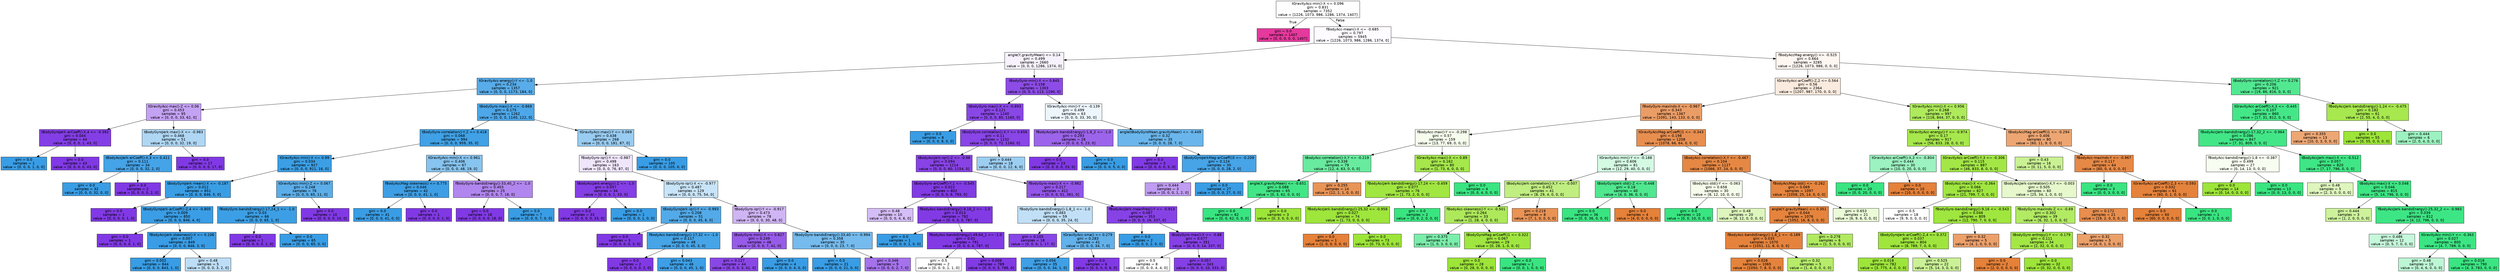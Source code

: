 digraph Tree {
node [shape=box, style="filled", color="black", fontname="helvetica"] ;
edge [fontname="helvetica"] ;
0 [label="tGravityAcc-min()-X <= 0.096\ngini = 0.831\nsamples = 7352\nvalue = [1226, 1073, 986, 1286, 1374, 1407]", fillcolor="#fffefe"] ;
1 [label="gini = 0.0\nsamples = 1407\nvalue = [0, 0, 0, 0, 0, 1407]", fillcolor="#e5399d"] ;
0 -> 1 [labeldistance=2.5, labelangle=45, headlabel="True"] ;
2 [label="fBodyAcc-mean()-X <= -0.685\ngini = 0.797\nsamples = 5945\nvalue = [1226, 1073, 986, 1286, 1374, 0]", fillcolor="#fdfbff"] ;
0 -> 2 [labeldistance=2.5, labelangle=-45, headlabel="False"] ;
3 [label="angle(Y,gravityMean) <= 0.14\ngini = 0.499\nsamples = 2660\nvalue = [0, 0, 0, 1286, 1374, 0]", fillcolor="#f7f2fd"] ;
2 -> 3 ;
4 [label="tGravityAcc-energy()-Y <= -1.0\ngini = 0.234\nsamples = 1357\nvalue = [0, 0, 0, 1173, 184, 0]", fillcolor="#58ace9"] ;
3 -> 4 ;
5 [label="tGravityAcc-max()-Z <= 0.06\ngini = 0.453\nsamples = 95\nvalue = [0, 0, 0, 33, 62, 0]", fillcolor="#c4a2f3"] ;
4 -> 5 ;
6 [label="tBodyGyroJerk-arCoeff()-X,4 <= -0.392\ngini = 0.044\nsamples = 44\nvalue = [0, 0, 0, 1, 43, 0]", fillcolor="#843ee6"] ;
5 -> 6 ;
7 [label="gini = 0.0\nsamples = 1\nvalue = [0, 0, 0, 1, 0, 0]", fillcolor="#399de5"] ;
6 -> 7 ;
8 [label="gini = 0.0\nsamples = 43\nvalue = [0, 0, 0, 0, 43, 0]", fillcolor="#8139e5"] ;
6 -> 8 ;
9 [label="tBodyGyroJerk-max()-X <= -0.983\ngini = 0.468\nsamples = 51\nvalue = [0, 0, 0, 32, 19, 0]", fillcolor="#afd7f4"] ;
5 -> 9 ;
10 [label="tBodyAccJerk-arCoeff()-X,3 <= 0.411\ngini = 0.111\nsamples = 34\nvalue = [0, 0, 0, 32, 2, 0]", fillcolor="#45a3e7"] ;
9 -> 10 ;
11 [label="gini = 0.0\nsamples = 32\nvalue = [0, 0, 0, 32, 0, 0]", fillcolor="#399de5"] ;
10 -> 11 ;
12 [label="gini = 0.0\nsamples = 2\nvalue = [0, 0, 0, 0, 2, 0]", fillcolor="#8139e5"] ;
10 -> 12 ;
13 [label="gini = 0.0\nsamples = 17\nvalue = [0, 0, 0, 0, 17, 0]", fillcolor="#8139e5"] ;
9 -> 13 ;
14 [label="tBodyGyro-max()-X <= -0.869\ngini = 0.175\nsamples = 1262\nvalue = [0, 0, 0, 1140, 122, 0]", fillcolor="#4ea7e8"] ;
4 -> 14 ;
15 [label="tBodyGyro-correlation()-Y,Z <= 0.418\ngini = 0.068\nsamples = 994\nvalue = [0, 0, 0, 959, 35, 0]", fillcolor="#40a1e6"] ;
14 -> 15 ;
16 [label="tGravityAcc-min()-X <= 0.99\ngini = 0.034\nsamples = 927\nvalue = [0, 0, 0, 911, 16, 0]", fillcolor="#3c9fe5"] ;
15 -> 16 ;
17 [label="tBodyGyroJerk-mean()-X <= -0.187\ngini = 0.012\nsamples = 851\nvalue = [0, 0, 0, 846, 5, 0]", fillcolor="#3a9ee5"] ;
16 -> 17 ;
18 [label="gini = 0.0\nsamples = 1\nvalue = [0, 0, 0, 0, 1, 0]", fillcolor="#8139e5"] ;
17 -> 18 ;
19 [label="tBodyGyroJerk-arCoeff()-Z,4 <= -0.805\ngini = 0.009\nsamples = 850\nvalue = [0, 0, 0, 846, 4, 0]", fillcolor="#3a9de5"] ;
17 -> 19 ;
20 [label="gini = 0.0\nsamples = 1\nvalue = [0, 0, 0, 0, 1, 0]", fillcolor="#8139e5"] ;
19 -> 20 ;
21 [label="fBodyAccJerk-skewness()-X <= 0.106\ngini = 0.007\nsamples = 849\nvalue = [0, 0, 0, 846, 3, 0]", fillcolor="#3a9de5"] ;
19 -> 21 ;
22 [label="gini = 0.002\nsamples = 844\nvalue = [0, 0, 0, 843, 1, 0]", fillcolor="#399de5"] ;
21 -> 22 ;
23 [label="gini = 0.48\nsamples = 5\nvalue = [0, 0, 0, 3, 2, 0]", fillcolor="#bddef6"] ;
21 -> 23 ;
24 [label="tGravityAcc-min()-Z <= 0.067\ngini = 0.248\nsamples = 76\nvalue = [0, 0, 0, 65, 11, 0]", fillcolor="#5baee9"] ;
16 -> 24 ;
25 [label="fBodyGyro-bandsEnergy()-17,24_1 <= -1.0\ngini = 0.03\nsamples = 66\nvalue = [0, 0, 0, 65, 1, 0]", fillcolor="#3c9fe5"] ;
24 -> 25 ;
26 [label="gini = 0.0\nsamples = 1\nvalue = [0, 0, 0, 0, 1, 0]", fillcolor="#8139e5"] ;
25 -> 26 ;
27 [label="gini = 0.0\nsamples = 65\nvalue = [0, 0, 0, 65, 0, 0]", fillcolor="#399de5"] ;
25 -> 27 ;
28 [label="gini = 0.0\nsamples = 10\nvalue = [0, 0, 0, 0, 10, 0]", fillcolor="#8139e5"] ;
24 -> 28 ;
29 [label="tGravityAcc-min()-X <= 0.961\ngini = 0.406\nsamples = 67\nvalue = [0, 0, 0, 48, 19, 0]", fillcolor="#87c4ef"] ;
15 -> 29 ;
30 [label="fBodyAccMag-skewness() <= 0.775\ngini = 0.046\nsamples = 42\nvalue = [0, 0, 0, 41, 1, 0]", fillcolor="#3e9fe6"] ;
29 -> 30 ;
31 [label="gini = 0.0\nsamples = 41\nvalue = [0, 0, 0, 41, 0, 0]", fillcolor="#399de5"] ;
30 -> 31 ;
32 [label="gini = 0.0\nsamples = 1\nvalue = [0, 0, 0, 0, 1, 0]", fillcolor="#8139e5"] ;
30 -> 32 ;
33 [label="fBodyGyro-bandsEnergy()-33,40_2 <= -1.0\ngini = 0.403\nsamples = 25\nvalue = [0, 0, 0, 7, 18, 0]", fillcolor="#b286ef"] ;
29 -> 33 ;
34 [label="gini = 0.0\nsamples = 18\nvalue = [0, 0, 0, 0, 18, 0]", fillcolor="#8139e5"] ;
33 -> 34 ;
35 [label="gini = 0.0\nsamples = 7\nvalue = [0, 0, 0, 7, 0, 0]", fillcolor="#399de5"] ;
33 -> 35 ;
36 [label="tGravityAcc-max()-Y <= 0.069\ngini = 0.438\nsamples = 268\nvalue = [0, 0, 0, 181, 87, 0]", fillcolor="#98ccf1"] ;
14 -> 36 ;
37 [label="fBodyGyro-iqr()-Y <= -0.987\ngini = 0.498\nsamples = 163\nvalue = [0, 0, 0, 76, 87, 0]", fillcolor="#efe6fc"] ;
36 -> 37 ;
38 [label="tBodyAccJerk-energy()-Z <= -1.0\ngini = 0.057\nsamples = 34\nvalue = [0, 0, 0, 1, 33, 0]", fillcolor="#853fe6"] ;
37 -> 38 ;
39 [label="gini = 0.0\nsamples = 33\nvalue = [0, 0, 0, 0, 33, 0]", fillcolor="#8139e5"] ;
38 -> 39 ;
40 [label="gini = 0.0\nsamples = 1\nvalue = [0, 0, 0, 1, 0, 0]", fillcolor="#399de5"] ;
38 -> 40 ;
41 [label="tBodyGyro-iqr()-X <= -0.977\ngini = 0.487\nsamples = 129\nvalue = [0, 0, 0, 75, 54, 0]", fillcolor="#c8e4f8"] ;
37 -> 41 ;
42 [label="tBodyGyroJerk-iqr()-Y <= -0.993\ngini = 0.208\nsamples = 51\nvalue = [0, 0, 0, 45, 6, 0]", fillcolor="#53aae8"] ;
41 -> 42 ;
43 [label="gini = 0.0\nsamples = 3\nvalue = [0, 0, 0, 0, 3, 0]", fillcolor="#8139e5"] ;
42 -> 43 ;
44 [label="fBodyAcc-bandsEnergy()-17,32 <= -1.0\ngini = 0.117\nsamples = 48\nvalue = [0, 0, 0, 45, 3, 0]", fillcolor="#46a4e7"] ;
42 -> 44 ;
45 [label="gini = 0.0\nsamples = 2\nvalue = [0, 0, 0, 0, 2, 0]", fillcolor="#8139e5"] ;
44 -> 45 ;
46 [label="gini = 0.043\nsamples = 46\nvalue = [0, 0, 0, 45, 1, 0]", fillcolor="#3d9fe6"] ;
44 -> 46 ;
47 [label="tBodyGyro-iqr()-Y <= -0.917\ngini = 0.473\nsamples = 78\nvalue = [0, 0, 0, 30, 48, 0]", fillcolor="#d0b5f5"] ;
41 -> 47 ;
48 [label="tBodyGyro-min()-X <= 0.827\ngini = 0.249\nsamples = 48\nvalue = [0, 0, 0, 7, 41, 0]", fillcolor="#975be9"] ;
47 -> 48 ;
49 [label="gini = 0.127\nsamples = 44\nvalue = [0, 0, 0, 3, 41, 0]", fillcolor="#8a47e7"] ;
48 -> 49 ;
50 [label="gini = 0.0\nsamples = 4\nvalue = [0, 0, 0, 4, 0, 0]", fillcolor="#399de5"] ;
48 -> 50 ;
51 [label="fBodyGyro-bandsEnergy()-33,40 <= -0.994\ngini = 0.358\nsamples = 30\nvalue = [0, 0, 0, 23, 7, 0]", fillcolor="#75bbed"] ;
47 -> 51 ;
52 [label="gini = 0.0\nsamples = 21\nvalue = [0, 0, 0, 21, 0, 0]", fillcolor="#399de5"] ;
51 -> 52 ;
53 [label="gini = 0.346\nsamples = 9\nvalue = [0, 0, 0, 2, 7, 0]", fillcolor="#a572ec"] ;
51 -> 53 ;
54 [label="gini = 0.0\nsamples = 105\nvalue = [0, 0, 0, 105, 0, 0]", fillcolor="#399de5"] ;
36 -> 54 ;
55 [label="tBodyGyro-min()-X <= 0.845\ngini = 0.158\nsamples = 1303\nvalue = [0, 0, 0, 113, 1190, 0]", fillcolor="#8d4ce7"] ;
3 -> 55 ;
56 [label="tBodyGyro-max()-X <= -0.893\ngini = 0.121\nsamples = 1240\nvalue = [0, 0, 0, 80, 1160, 0]", fillcolor="#8a47e7"] ;
55 -> 56 ;
57 [label="gini = 0.0\nsamples = 8\nvalue = [0, 0, 0, 8, 0, 0]", fillcolor="#399de5"] ;
56 -> 57 ;
58 [label="tBodyGyro-correlation()-X,Y <= 0.656\ngini = 0.11\nsamples = 1232\nvalue = [0, 0, 0, 72, 1160, 0]", fillcolor="#8945e7"] ;
56 -> 58 ;
59 [label="tBodyAccJerk-iqr()-Z <= -0.98\ngini = 0.094\nsamples = 1214\nvalue = [0, 0, 0, 60, 1154, 0]", fillcolor="#8843e6"] ;
58 -> 59 ;
60 [label="tBodyGyro-arCoeff()-Y,1 <= -0.545\ngini = 0.022\nsamples = 802\nvalue = [0, 0, 0, 9, 793, 0]", fillcolor="#823be5"] ;
59 -> 60 ;
61 [label="gini = 0.48\nsamples = 10\nvalue = [0, 0, 0, 4, 6, 0]", fillcolor="#d5bdf6"] ;
60 -> 61 ;
62 [label="fBodyAcc-bandsEnergy()-9,16_2 <= -1.0\ngini = 0.013\nsamples = 792\nvalue = [0, 0, 0, 5, 787, 0]", fillcolor="#823ae5"] ;
60 -> 62 ;
63 [label="gini = 0.0\nsamples = 1\nvalue = [0, 0, 0, 1, 0, 0]", fillcolor="#399de5"] ;
62 -> 63 ;
64 [label="fBodyAcc-bandsEnergy()-49,64_1 <= -1.0\ngini = 0.01\nsamples = 791\nvalue = [0, 0, 0, 4, 787, 0]", fillcolor="#823ae5"] ;
62 -> 64 ;
65 [label="gini = 0.5\nsamples = 2\nvalue = [0, 0, 0, 1, 1, 0]", fillcolor="#ffffff"] ;
64 -> 65 ;
66 [label="gini = 0.008\nsamples = 789\nvalue = [0, 0, 0, 3, 786, 0]", fillcolor="#813ae5"] ;
64 -> 66 ;
67 [label="fBodyGyro-max()-X <= -0.982\ngini = 0.217\nsamples = 412\nvalue = [0, 0, 0, 51, 361, 0]", fillcolor="#9355e9"] ;
59 -> 67 ;
68 [label="fBodyGyro-bandsEnergy()-1,8_1 <= -1.0\ngini = 0.483\nsamples = 59\nvalue = [0, 0, 0, 35, 24, 0]", fillcolor="#c1e0f7"] ;
67 -> 68 ;
69 [label="gini = 0.105\nsamples = 18\nvalue = [0, 0, 0, 1, 17, 0]", fillcolor="#8845e7"] ;
68 -> 69 ;
70 [label="tGravityAcc-sma() <= 0.279\ngini = 0.283\nsamples = 41\nvalue = [0, 0, 0, 34, 7, 0]", fillcolor="#62b1ea"] ;
68 -> 70 ;
71 [label="gini = 0.056\nsamples = 35\nvalue = [0, 0, 0, 34, 1, 0]", fillcolor="#3fa0e6"] ;
70 -> 71 ;
72 [label="gini = 0.0\nsamples = 6\nvalue = [0, 0, 0, 0, 6, 0]", fillcolor="#8139e5"] ;
70 -> 72 ;
73 [label="fBodyAccJerk-meanFreq()-Y <= -0.913\ngini = 0.087\nsamples = 353\nvalue = [0, 0, 0, 16, 337, 0]", fillcolor="#8742e6"] ;
67 -> 73 ;
74 [label="gini = 0.0\nsamples = 2\nvalue = [0, 0, 0, 2, 0, 0]", fillcolor="#399de5"] ;
73 -> 74 ;
75 [label="tBodyGyro-max()-X <= -0.88\ngini = 0.077\nsamples = 351\nvalue = [0, 0, 0, 14, 337, 0]", fillcolor="#8641e6"] ;
73 -> 75 ;
76 [label="gini = 0.5\nsamples = 8\nvalue = [0, 0, 0, 4, 4, 0]", fillcolor="#ffffff"] ;
75 -> 76 ;
77 [label="gini = 0.057\nsamples = 343\nvalue = [0, 0, 0, 10, 333, 0]", fillcolor="#853fe6"] ;
75 -> 77 ;
78 [label="gini = 0.444\nsamples = 18\nvalue = [0, 0, 0, 12, 6, 0]", fillcolor="#9ccef2"] ;
58 -> 78 ;
79 [label="tGravityAcc-min()-Y <= -0.139\ngini = 0.499\nsamples = 63\nvalue = [0, 0, 0, 33, 30, 0]", fillcolor="#edf6fd"] ;
55 -> 79 ;
80 [label="fBodyAccJerk-bandsEnergy()-1,8_2 <= -1.0\ngini = 0.293\nsamples = 28\nvalue = [0, 0, 0, 5, 23, 0]", fillcolor="#9c64eb"] ;
79 -> 80 ;
81 [label="gini = 0.0\nsamples = 23\nvalue = [0, 0, 0, 0, 23, 0]", fillcolor="#8139e5"] ;
80 -> 81 ;
82 [label="gini = 0.0\nsamples = 5\nvalue = [0, 0, 0, 5, 0, 0]", fillcolor="#399de5"] ;
80 -> 82 ;
83 [label="angle(tBodyGyroMean,gravityMean) <= -0.449\ngini = 0.32\nsamples = 35\nvalue = [0, 0, 0, 28, 7, 0]", fillcolor="#6ab6ec"] ;
79 -> 83 ;
84 [label="gini = 0.0\nsamples = 5\nvalue = [0, 0, 0, 0, 5, 0]", fillcolor="#8139e5"] ;
83 -> 84 ;
85 [label="tBodyGyroJerkMag-arCoeff()3 <= -0.209\ngini = 0.124\nsamples = 30\nvalue = [0, 0, 0, 28, 2, 0]", fillcolor="#47a4e7"] ;
83 -> 85 ;
86 [label="gini = 0.444\nsamples = 3\nvalue = [0, 0, 0, 1, 2, 0]", fillcolor="#c09cf2"] ;
85 -> 86 ;
87 [label="gini = 0.0\nsamples = 27\nvalue = [0, 0, 0, 27, 0, 0]", fillcolor="#399de5"] ;
85 -> 87 ;
88 [label="fBodyAccMag-energy() <= -0.525\ngini = 0.664\nsamples = 3285\nvalue = [1226, 1073, 986, 0, 0, 0]", fillcolor="#fdf6f1"] ;
2 -> 88 ;
89 [label="tGravityAcc-arCoeff()-Z,2 <= 0.564\ngini = 0.56\nsamples = 2364\nvalue = [1207, 987, 170, 0, 0, 0]", fillcolor="#fbebdf"] ;
88 -> 89 ;
90 [label="fBodyGyro-maxInds-X <= -0.967\ngini = 0.343\nsamples = 1367\nvalue = [1091, 143, 133, 0, 0, 0]", fillcolor="#eb9d66"] ;
89 -> 90 ;
91 [label="fBodyAcc-max()-Y <= -0.298\ngini = 0.57\nsamples = 159\nvalue = [13, 77, 69, 0, 0, 0]", fillcolor="#f6fded"] ;
90 -> 91 ;
92 [label="tBodyAcc-correlation()-X,Y <= -0.219\ngini = 0.338\nsamples = 79\nvalue = [12, 4, 63, 0, 0, 0]", fillcolor="#68eb9f"] ;
91 -> 92 ;
93 [label="angle(X,gravityMean) <= -0.651\ngini = 0.088\nsamples = 65\nvalue = [0, 3, 62, 0, 0, 0]", fillcolor="#43e687"] ;
92 -> 93 ;
94 [label="gini = 0.0\nsamples = 62\nvalue = [0, 0, 62, 0, 0, 0]", fillcolor="#39e581"] ;
93 -> 94 ;
95 [label="gini = 0.0\nsamples = 3\nvalue = [0, 3, 0, 0, 0, 0]", fillcolor="#9de539"] ;
93 -> 95 ;
96 [label="gini = 0.255\nsamples = 14\nvalue = [12, 1, 1, 0, 0, 0]", fillcolor="#e99457"] ;
92 -> 96 ;
97 [label="tGravityAcc-max()-X <= 0.89\ngini = 0.162\nsamples = 80\nvalue = [1, 73, 6, 0, 0, 0]", fillcolor="#a6e74c"] ;
91 -> 97 ;
98 [label="fBodyAccJerk-bandsEnergy()-17,24 <= -0.459\ngini = 0.077\nsamples = 76\nvalue = [1, 73, 2, 0, 0, 0]", fillcolor="#a1e641"] ;
97 -> 98 ;
99 [label="fBodyAccJerk-bandsEnergy()-25,32 <= -0.958\ngini = 0.027\nsamples = 74\nvalue = [1, 73, 0, 0, 0, 0]", fillcolor="#9ee53c"] ;
98 -> 99 ;
100 [label="gini = 0.0\nsamples = 1\nvalue = [1, 0, 0, 0, 0, 0]", fillcolor="#e58139"] ;
99 -> 100 ;
101 [label="gini = 0.0\nsamples = 73\nvalue = [0, 73, 0, 0, 0, 0]", fillcolor="#9de539"] ;
99 -> 101 ;
102 [label="gini = 0.0\nsamples = 2\nvalue = [0, 0, 2, 0, 0, 0]", fillcolor="#39e581"] ;
98 -> 102 ;
103 [label="gini = 0.0\nsamples = 4\nvalue = [0, 0, 4, 0, 0, 0]", fillcolor="#39e581"] ;
97 -> 103 ;
104 [label="tGravityAccMag-arCoeff()1 <= -0.343\ngini = 0.198\nsamples = 1208\nvalue = [1078, 66, 64, 0, 0, 0]", fillcolor="#e88f50"] ;
90 -> 104 ;
105 [label="tGravityAcc-min()-Y <= -0.188\ngini = 0.606\nsamples = 81\nvalue = [12, 29, 40, 0, 0, 0]", fillcolor="#d5fae4"] ;
104 -> 105 ;
106 [label="tBodyAccJerk-correlation()-X,Y <= -0.007\ngini = 0.452\nsamples = 41\nvalue = [8, 29, 4, 0, 0, 0]", fillcolor="#c1ee81"] ;
105 -> 106 ;
107 [label="fBodyAcc-skewness()-Y <= -0.501\ngini = 0.264\nsamples = 33\nvalue = [1, 28, 4, 0, 0, 0]", fillcolor="#aee95b"] ;
106 -> 107 ;
108 [label="gini = 0.375\nsamples = 4\nvalue = [1, 0, 3, 0, 0, 0]", fillcolor="#7beeab"] ;
107 -> 108 ;
109 [label="tBodyGyroMag-arCoeff()1 <= 0.322\ngini = 0.067\nsamples = 29\nvalue = [0, 28, 1, 0, 0, 0]", fillcolor="#a0e640"] ;
107 -> 109 ;
110 [label="gini = 0.0\nsamples = 28\nvalue = [0, 28, 0, 0, 0, 0]", fillcolor="#9de539"] ;
109 -> 110 ;
111 [label="gini = 0.0\nsamples = 1\nvalue = [0, 0, 1, 0, 0, 0]", fillcolor="#39e581"] ;
109 -> 111 ;
112 [label="gini = 0.219\nsamples = 8\nvalue = [7, 1, 0, 0, 0, 0]", fillcolor="#e99355"] ;
106 -> 112 ;
113 [label="tBodyGyroJerk-std()-Z <= -0.448\ngini = 0.18\nsamples = 40\nvalue = [4, 0, 36, 0, 0, 0]", fillcolor="#4fe88f"] ;
105 -> 113 ;
114 [label="gini = 0.0\nsamples = 36\nvalue = [0, 0, 36, 0, 0, 0]", fillcolor="#39e581"] ;
113 -> 114 ;
115 [label="gini = 0.0\nsamples = 4\nvalue = [4, 0, 0, 0, 0, 0]", fillcolor="#e58139"] ;
113 -> 115 ;
116 [label="tBodyAcc-correlation()-X,Y <= -0.467\ngini = 0.104\nsamples = 1127\nvalue = [1066, 37, 24, 0, 0, 0]", fillcolor="#e68844"] ;
104 -> 116 ;
117 [label="tBodyAcc-std()-Y <= -0.063\ngini = 0.658\nsamples = 30\nvalue = [8, 12, 10, 0, 0, 0]", fillcolor="#f5fceb"] ;
116 -> 117 ;
118 [label="gini = 0.0\nsamples = 10\nvalue = [0, 0, 10, 0, 0, 0]", fillcolor="#39e581"] ;
117 -> 118 ;
119 [label="gini = 0.48\nsamples = 20\nvalue = [8, 12, 0, 0, 0, 0]", fillcolor="#def6bd"] ;
117 -> 119 ;
120 [label="fBodyAccMag-std() <= -0.262\ngini = 0.069\nsamples = 1097\nvalue = [1058, 25, 14, 0, 0, 0]", fillcolor="#e68640"] ;
116 -> 120 ;
121 [label="angle(Y,gravityMean) <= 0.351\ngini = 0.044\nsamples = 1076\nvalue = [1052, 16, 8, 0, 0, 0]", fillcolor="#e6843d"] ;
120 -> 121 ;
122 [label="fBodyAcc-bandsEnergy()-1,8_1 <= -0.189\ngini = 0.035\nsamples = 1070\nvalue = [1051, 11, 8, 0, 0, 0]", fillcolor="#e5833d"] ;
121 -> 122 ;
123 [label="gini = 0.028\nsamples = 1065\nvalue = [1050, 7, 8, 0, 0, 0]", fillcolor="#e5833c"] ;
122 -> 123 ;
124 [label="gini = 0.32\nsamples = 5\nvalue = [1, 4, 0, 0, 0, 0]", fillcolor="#b6ec6a"] ;
122 -> 124 ;
125 [label="gini = 0.278\nsamples = 6\nvalue = [1, 5, 0, 0, 0, 0]", fillcolor="#b1ea61"] ;
121 -> 125 ;
126 [label="gini = 0.653\nsamples = 21\nvalue = [6, 9, 6, 0, 0, 0]", fillcolor="#ebfad7"] ;
120 -> 126 ;
127 [label="tGravityAcc-min()-X <= 0.956\ngini = 0.268\nsamples = 997\nvalue = [116, 844, 37, 0, 0, 0]", fillcolor="#aeea5b"] ;
89 -> 127 ;
128 [label="tGravityAcc-energy()-Y <= -0.974\ngini = 0.17\nsamples = 917\nvalue = [56, 833, 28, 0, 0, 0]", fillcolor="#a7e84c"] ;
127 -> 128 ;
129 [label="tGravityAcc-arCoeff()-X,3 <= -0.804\ngini = 0.444\nsamples = 30\nvalue = [10, 0, 20, 0, 0, 0]", fillcolor="#9cf2c0"] ;
128 -> 129 ;
130 [label="gini = 0.0\nsamples = 20\nvalue = [0, 0, 20, 0, 0, 0]", fillcolor="#39e581"] ;
129 -> 130 ;
131 [label="gini = 0.0\nsamples = 10\nvalue = [10, 0, 0, 0, 0, 0]", fillcolor="#e58139"] ;
129 -> 131 ;
132 [label="tGravityAcc-arCoeff()-Y,3 <= -0.306\ngini = 0.115\nsamples = 887\nvalue = [46, 833, 8, 0, 0, 0]", fillcolor="#a3e746"] ;
128 -> 132 ;
133 [label="tBodyAcc-max()-X <= -0.364\ngini = 0.066\nsamples = 827\nvalue = [21, 799, 7, 0, 0, 0]", fillcolor="#a0e640"] ;
132 -> 133 ;
134 [label="gini = 0.5\nsamples = 18\nvalue = [9, 9, 0, 0, 0, 0]", fillcolor="#ffffff"] ;
133 -> 134 ;
135 [label="fBodyGyro-bandsEnergy()-9,16 <= -0.543\ngini = 0.046\nsamples = 809\nvalue = [12, 790, 7, 0, 0, 0]", fillcolor="#9fe63e"] ;
133 -> 135 ;
136 [label="tBodyGyroJerk-arCoeff()-Z,4 <= 0.372\ngini = 0.037\nsamples = 804\nvalue = [8, 789, 7, 0, 0, 0]", fillcolor="#9fe53d"] ;
135 -> 136 ;
137 [label="gini = 0.018\nsamples = 782\nvalue = [3, 775, 4, 0, 0, 0]", fillcolor="#9ee53b"] ;
136 -> 137 ;
138 [label="gini = 0.525\nsamples = 22\nvalue = [5, 14, 3, 0, 0, 0]", fillcolor="#cbf196"] ;
136 -> 138 ;
139 [label="gini = 0.32\nsamples = 5\nvalue = [4, 1, 0, 0, 0, 0]", fillcolor="#eca06a"] ;
135 -> 139 ;
140 [label="tBodyAccJerk-correlation()-X,Y <= -0.003\ngini = 0.505\nsamples = 60\nvalue = [25, 34, 1, 0, 0, 0]", fillcolor="#e6f8cc"] ;
132 -> 140 ;
141 [label="fBodyGyro-maxInds-Z <= -0.69\ngini = 0.302\nsamples = 39\nvalue = [6, 32, 1, 0, 0, 0]", fillcolor="#b2eb63"] ;
140 -> 141 ;
142 [label="tBodyGyro-entropy()-Y <= -0.179\ngini = 0.111\nsamples = 34\nvalue = [2, 32, 0, 0, 0, 0]", fillcolor="#a3e745"] ;
141 -> 142 ;
143 [label="gini = 0.0\nsamples = 2\nvalue = [2, 0, 0, 0, 0, 0]", fillcolor="#e58139"] ;
142 -> 143 ;
144 [label="gini = 0.0\nsamples = 32\nvalue = [0, 32, 0, 0, 0, 0]", fillcolor="#9de539"] ;
142 -> 144 ;
145 [label="gini = 0.32\nsamples = 5\nvalue = [4, 0, 1, 0, 0, 0]", fillcolor="#eca06a"] ;
141 -> 145 ;
146 [label="gini = 0.172\nsamples = 21\nvalue = [19, 2, 0, 0, 0, 0]", fillcolor="#e88e4e"] ;
140 -> 146 ;
147 [label="tBodyAccMag-arCoeff()1 <= -0.294\ngini = 0.406\nsamples = 80\nvalue = [60, 11, 9, 0, 0, 0]", fillcolor="#eda672"] ;
127 -> 147 ;
148 [label="gini = 0.43\nsamples = 16\nvalue = [0, 11, 5, 0, 0, 0]", fillcolor="#caf193"] ;
147 -> 148 ;
149 [label="fBodyAcc-maxInds-Y <= -0.967\ngini = 0.117\nsamples = 64\nvalue = [60, 0, 4, 0, 0, 0]", fillcolor="#e78946"] ;
147 -> 149 ;
150 [label="gini = 0.0\nsamples = 3\nvalue = [0, 0, 3, 0, 0, 0]", fillcolor="#39e581"] ;
149 -> 150 ;
151 [label="tGravityAcc-arCoeff()-Z,3 <= -0.593\ngini = 0.032\nsamples = 61\nvalue = [60, 0, 1, 0, 0, 0]", fillcolor="#e5833c"] ;
149 -> 151 ;
152 [label="gini = 0.0\nsamples = 60\nvalue = [60, 0, 0, 0, 0, 0]", fillcolor="#e58139"] ;
151 -> 152 ;
153 [label="gini = 0.0\nsamples = 1\nvalue = [0, 0, 1, 0, 0, 0]", fillcolor="#39e581"] ;
151 -> 153 ;
154 [label="tBodyGyro-correlation()-Y,Z <= 0.276\ngini = 0.206\nsamples = 921\nvalue = [19, 86, 816, 0, 0, 0]", fillcolor="#52e891"] ;
88 -> 154 ;
155 [label="tGravityAcc-arCoeff()-X,3 <= -0.445\ngini = 0.107\nsamples = 860\nvalue = [17, 31, 812, 0, 0, 0]", fillcolor="#44e788"] ;
154 -> 155 ;
156 [label="fBodyAccJerk-bandsEnergy()-17,32_2 <= -0.964\ngini = 0.086\nsamples = 847\nvalue = [7, 31, 809, 0, 0, 0]", fillcolor="#42e687"] ;
155 -> 156 ;
157 [label="fBodyAcc-bandsEnergy()-1,8 <= -0.387\ngini = 0.499\nsamples = 27\nvalue = [0, 14, 13, 0, 0, 0]", fillcolor="#f8fdf1"] ;
156 -> 157 ;
158 [label="gini = 0.0\nsamples = 14\nvalue = [0, 14, 0, 0, 0, 0]", fillcolor="#9de539"] ;
157 -> 158 ;
159 [label="gini = 0.0\nsamples = 13\nvalue = [0, 0, 13, 0, 0, 0]", fillcolor="#39e581"] ;
157 -> 159 ;
160 [label="tBodyAccJerk-max()-X <= -0.512\ngini = 0.057\nsamples = 820\nvalue = [7, 17, 796, 0, 0, 0]", fillcolor="#3fe685"] ;
156 -> 160 ;
161 [label="gini = 0.48\nsamples = 5\nvalue = [2, 3, 0, 0, 0, 0]", fillcolor="#def6bd"] ;
160 -> 161 ;
162 [label="tBodyAcc-max()-X <= 0.048\ngini = 0.046\nsamples = 815\nvalue = [5, 14, 796, 0, 0, 0]", fillcolor="#3ee684"] ;
160 -> 162 ;
163 [label="gini = 0.444\nsamples = 3\nvalue = [1, 2, 0, 0, 0, 0]", fillcolor="#cef29c"] ;
162 -> 163 ;
164 [label="fBodyAccJerk-bandsEnergy()-25,32_2 <= -0.983\ngini = 0.039\nsamples = 812\nvalue = [4, 12, 796, 0, 0, 0]", fillcolor="#3de684"] ;
162 -> 164 ;
165 [label="gini = 0.486\nsamples = 12\nvalue = [0, 5, 7, 0, 0, 0]", fillcolor="#c6f8db"] ;
164 -> 165 ;
166 [label="tGravityAcc-min()-Y <= -0.363\ngini = 0.027\nsamples = 800\nvalue = [4, 7, 789, 0, 0, 0]", fillcolor="#3ce583"] ;
164 -> 166 ;
167 [label="gini = 0.48\nsamples = 10\nvalue = [0, 4, 6, 0, 0, 0]", fillcolor="#bdf6d5"] ;
166 -> 167 ;
168 [label="gini = 0.018\nsamples = 790\nvalue = [4, 3, 783, 0, 0, 0]", fillcolor="#3be582"] ;
166 -> 168 ;
169 [label="gini = 0.355\nsamples = 13\nvalue = [10, 0, 3, 0, 0, 0]", fillcolor="#eda774"] ;
155 -> 169 ;
170 [label="fBodyAccJerk-bandsEnergy()-1,24 <= -0.475\ngini = 0.182\nsamples = 61\nvalue = [2, 55, 4, 0, 0, 0]", fillcolor="#a7e84e"] ;
154 -> 170 ;
171 [label="gini = 0.0\nsamples = 55\nvalue = [0, 55, 0, 0, 0, 0]", fillcolor="#9de539"] ;
170 -> 171 ;
172 [label="gini = 0.444\nsamples = 6\nvalue = [2, 0, 4, 0, 0, 0]", fillcolor="#9cf2c0"] ;
170 -> 172 ;
}